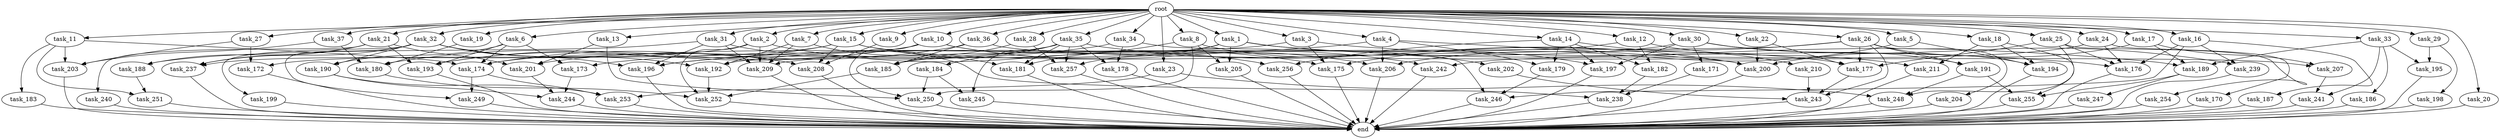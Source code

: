 digraph G {
  root [size="0.000000"];
  task_1 [size="10.240000"];
  task_2 [size="10.240000"];
  task_3 [size="10.240000"];
  task_4 [size="10.240000"];
  task_5 [size="10.240000"];
  task_6 [size="10.240000"];
  task_7 [size="10.240000"];
  task_8 [size="10.240000"];
  task_9 [size="10.240000"];
  task_10 [size="10.240000"];
  task_11 [size="10.240000"];
  task_12 [size="10.240000"];
  task_13 [size="10.240000"];
  task_14 [size="10.240000"];
  task_15 [size="10.240000"];
  task_16 [size="10.240000"];
  task_17 [size="10.240000"];
  task_18 [size="10.240000"];
  task_19 [size="10.240000"];
  task_20 [size="10.240000"];
  task_21 [size="10.240000"];
  task_22 [size="10.240000"];
  task_23 [size="10.240000"];
  task_24 [size="10.240000"];
  task_25 [size="10.240000"];
  task_26 [size="10.240000"];
  task_27 [size="10.240000"];
  task_28 [size="10.240000"];
  task_29 [size="10.240000"];
  task_30 [size="10.240000"];
  task_31 [size="10.240000"];
  task_32 [size="10.240000"];
  task_33 [size="10.240000"];
  task_34 [size="10.240000"];
  task_35 [size="10.240000"];
  task_36 [size="10.240000"];
  task_37 [size="10.240000"];
  task_170 [size="4209067950.080000"];
  task_171 [size="343597383.680000"];
  task_172 [size="9363028705.280001"];
  task_173 [size="3865470566.400000"];
  task_174 [size="12283606466.559999"];
  task_175 [size="9878424780.800001"];
  task_176 [size="7129645711.360001"];
  task_177 [size="4638564679.680000"];
  task_178 [size="4466765987.840000"];
  task_179 [size="4552665333.760000"];
  task_180 [size="12197707120.639999"];
  task_181 [size="12111807774.719999"];
  task_182 [size="5583457484.800000"];
  task_183 [size="2147483648.000000"];
  task_184 [size="1374389534.720000"];
  task_185 [size="5239860101.120000"];
  task_186 [size="2147483648.000000"];
  task_187 [size="773094113.280000"];
  task_188 [size="6871947673.600000"];
  task_189 [size="12111807774.719999"];
  task_190 [size="4982162063.360000"];
  task_191 [size="2491081031.680000"];
  task_192 [size="6700148981.760000"];
  task_193 [size="14001593384.960001"];
  task_194 [size="12111807774.719999"];
  task_195 [size="10737418240.000000"];
  task_196 [size="7301444403.200000"];
  task_197 [size="13142599925.760000"];
  task_198 [size="8589934592.000000"];
  task_199 [size="4209067950.080000"];
  task_200 [size="3435973836.800000"];
  task_201 [size="6614249635.840000"];
  task_202 [size="8589934592.000000"];
  task_203 [size="13829794693.120001"];
  task_204 [size="2147483648.000000"];
  task_205 [size="17179869184.000000"];
  task_206 [size="15891378995.200001"];
  task_207 [size="2147483648.000000"];
  task_208 [size="7129645711.360001"];
  task_209 [size="12627203850.240000"];
  task_210 [size="4209067950.080000"];
  task_211 [size="2748779069.440000"];
  task_237 [size="16664473108.480000"];
  task_238 [size="14173392076.800001"];
  task_239 [size="1116691496.960000"];
  task_240 [size="5497558138.880000"];
  task_241 [size="9105330667.520000"];
  task_242 [size="11166914969.600000"];
  task_243 [size="14946486190.080000"];
  task_244 [size="17952963297.279999"];
  task_245 [size="5583457484.800000"];
  task_246 [size="4638564679.680000"];
  task_247 [size="3092376453.120000"];
  task_248 [size="7215545057.280000"];
  task_249 [size="8418135900.160000"];
  task_250 [size="20100446945.279999"];
  task_251 [size="5239860101.120000"];
  task_252 [size="16664473108.480000"];
  task_253 [size="11510512353.280001"];
  task_254 [size="1374389534.720000"];
  task_255 [size="9964324126.719999"];
  task_256 [size="4982162063.360000"];
  task_257 [size="13056700579.840000"];
  end [size="0.000000"];

  root -> task_1 [size="1.000000"];
  root -> task_2 [size="1.000000"];
  root -> task_3 [size="1.000000"];
  root -> task_4 [size="1.000000"];
  root -> task_5 [size="1.000000"];
  root -> task_6 [size="1.000000"];
  root -> task_7 [size="1.000000"];
  root -> task_8 [size="1.000000"];
  root -> task_9 [size="1.000000"];
  root -> task_10 [size="1.000000"];
  root -> task_11 [size="1.000000"];
  root -> task_12 [size="1.000000"];
  root -> task_13 [size="1.000000"];
  root -> task_14 [size="1.000000"];
  root -> task_15 [size="1.000000"];
  root -> task_16 [size="1.000000"];
  root -> task_17 [size="1.000000"];
  root -> task_18 [size="1.000000"];
  root -> task_19 [size="1.000000"];
  root -> task_20 [size="1.000000"];
  root -> task_21 [size="1.000000"];
  root -> task_22 [size="1.000000"];
  root -> task_23 [size="1.000000"];
  root -> task_24 [size="1.000000"];
  root -> task_25 [size="1.000000"];
  root -> task_26 [size="1.000000"];
  root -> task_27 [size="1.000000"];
  root -> task_28 [size="1.000000"];
  root -> task_29 [size="1.000000"];
  root -> task_30 [size="1.000000"];
  root -> task_31 [size="1.000000"];
  root -> task_32 [size="1.000000"];
  root -> task_33 [size="1.000000"];
  root -> task_34 [size="1.000000"];
  root -> task_35 [size="1.000000"];
  root -> task_36 [size="1.000000"];
  root -> task_37 [size="1.000000"];
  task_1 -> task_174 [size="838860800.000000"];
  task_1 -> task_189 [size="838860800.000000"];
  task_1 -> task_197 [size="838860800.000000"];
  task_1 -> task_205 [size="838860800.000000"];
  task_1 -> task_257 [size="838860800.000000"];
  task_2 -> task_175 [size="679477248.000000"];
  task_2 -> task_209 [size="679477248.000000"];
  task_2 -> task_237 [size="679477248.000000"];
  task_2 -> task_252 [size="679477248.000000"];
  task_3 -> task_175 [size="75497472.000000"];
  task_3 -> task_176 [size="75497472.000000"];
  task_3 -> task_201 [size="75497472.000000"];
  task_4 -> task_179 [size="33554432.000000"];
  task_4 -> task_196 [size="33554432.000000"];
  task_4 -> task_200 [size="33554432.000000"];
  task_4 -> task_206 [size="33554432.000000"];
  task_5 -> task_194 [size="838860800.000000"];
  task_5 -> task_206 [size="838860800.000000"];
  task_6 -> task_173 [size="75497472.000000"];
  task_6 -> task_174 [size="75497472.000000"];
  task_6 -> task_190 [size="75497472.000000"];
  task_6 -> task_193 [size="75497472.000000"];
  task_7 -> task_181 [size="209715200.000000"];
  task_7 -> task_192 [size="209715200.000000"];
  task_7 -> task_209 [size="209715200.000000"];
  task_8 -> task_181 [size="838860800.000000"];
  task_8 -> task_202 [size="838860800.000000"];
  task_8 -> task_205 [size="838860800.000000"];
  task_8 -> task_250 [size="838860800.000000"];
  task_9 -> task_208 [size="209715200.000000"];
  task_10 -> task_180 [size="679477248.000000"];
  task_10 -> task_193 [size="679477248.000000"];
  task_10 -> task_206 [size="679477248.000000"];
  task_10 -> task_242 [size="679477248.000000"];
  task_10 -> task_250 [size="679477248.000000"];
  task_11 -> task_174 [size="209715200.000000"];
  task_11 -> task_183 [size="209715200.000000"];
  task_11 -> task_203 [size="209715200.000000"];
  task_11 -> task_251 [size="209715200.000000"];
  task_12 -> task_182 [size="134217728.000000"];
  task_12 -> task_185 [size="134217728.000000"];
  task_12 -> task_211 [size="134217728.000000"];
  task_13 -> task_201 [size="33554432.000000"];
  task_13 -> task_250 [size="33554432.000000"];
  task_14 -> task_179 [size="411041792.000000"];
  task_14 -> task_182 [size="411041792.000000"];
  task_14 -> task_197 [size="411041792.000000"];
  task_14 -> task_210 [size="411041792.000000"];
  task_14 -> task_256 [size="411041792.000000"];
  task_15 -> task_172 [size="75497472.000000"];
  task_15 -> task_177 [size="75497472.000000"];
  task_15 -> task_193 [size="75497472.000000"];
  task_15 -> task_208 [size="75497472.000000"];
  task_15 -> task_256 [size="75497472.000000"];
  task_16 -> task_176 [size="75497472.000000"];
  task_16 -> task_187 [size="75497472.000000"];
  task_16 -> task_239 [size="75497472.000000"];
  task_16 -> task_246 [size="75497472.000000"];
  task_17 -> task_189 [size="134217728.000000"];
  task_17 -> task_200 [size="134217728.000000"];
  task_17 -> task_207 [size="134217728.000000"];
  task_18 -> task_194 [size="134217728.000000"];
  task_18 -> task_211 [size="134217728.000000"];
  task_18 -> task_255 [size="134217728.000000"];
  task_19 -> task_180 [size="209715200.000000"];
  task_20 -> end [size="1.000000"];
  task_21 -> task_188 [size="536870912.000000"];
  task_21 -> task_193 [size="536870912.000000"];
  task_21 -> task_201 [size="536870912.000000"];
  task_21 -> task_237 [size="536870912.000000"];
  task_21 -> task_240 [size="536870912.000000"];
  task_22 -> task_177 [size="33554432.000000"];
  task_22 -> task_200 [size="33554432.000000"];
  task_23 -> task_248 [size="33554432.000000"];
  task_23 -> task_253 [size="33554432.000000"];
  task_24 -> task_170 [size="411041792.000000"];
  task_24 -> task_176 [size="411041792.000000"];
  task_24 -> task_242 [size="411041792.000000"];
  task_25 -> task_176 [size="134217728.000000"];
  task_25 -> task_177 [size="134217728.000000"];
  task_25 -> task_248 [size="134217728.000000"];
  task_25 -> task_254 [size="134217728.000000"];
  task_26 -> task_175 [size="209715200.000000"];
  task_26 -> task_177 [size="209715200.000000"];
  task_26 -> task_191 [size="209715200.000000"];
  task_26 -> task_194 [size="209715200.000000"];
  task_26 -> task_204 [size="209715200.000000"];
  task_26 -> task_209 [size="209715200.000000"];
  task_26 -> task_243 [size="209715200.000000"];
  task_27 -> task_172 [size="838860800.000000"];
  task_27 -> task_203 [size="838860800.000000"];
  task_28 -> task_185 [size="301989888.000000"];
  task_28 -> task_257 [size="301989888.000000"];
  task_29 -> task_195 [size="838860800.000000"];
  task_29 -> task_198 [size="838860800.000000"];
  task_30 -> task_171 [size="33554432.000000"];
  task_30 -> task_191 [size="33554432.000000"];
  task_30 -> task_192 [size="33554432.000000"];
  task_30 -> task_197 [size="33554432.000000"];
  task_30 -> task_239 [size="33554432.000000"];
  task_31 -> task_188 [size="134217728.000000"];
  task_31 -> task_196 [size="134217728.000000"];
  task_31 -> task_209 [size="134217728.000000"];
  task_31 -> task_238 [size="134217728.000000"];
  task_32 -> task_190 [size="411041792.000000"];
  task_32 -> task_192 [size="411041792.000000"];
  task_32 -> task_196 [size="411041792.000000"];
  task_32 -> task_199 [size="411041792.000000"];
  task_32 -> task_208 [size="411041792.000000"];
  task_32 -> task_237 [size="411041792.000000"];
  task_32 -> task_249 [size="411041792.000000"];
  task_33 -> task_186 [size="209715200.000000"];
  task_33 -> task_189 [size="209715200.000000"];
  task_33 -> task_195 [size="209715200.000000"];
  task_33 -> task_241 [size="209715200.000000"];
  task_34 -> task_173 [size="301989888.000000"];
  task_34 -> task_178 [size="301989888.000000"];
  task_34 -> task_246 [size="301989888.000000"];
  task_35 -> task_178 [size="134217728.000000"];
  task_35 -> task_181 [size="134217728.000000"];
  task_35 -> task_184 [size="134217728.000000"];
  task_35 -> task_196 [size="134217728.000000"];
  task_35 -> task_200 [size="134217728.000000"];
  task_35 -> task_245 [size="134217728.000000"];
  task_35 -> task_257 [size="134217728.000000"];
  task_36 -> task_174 [size="75497472.000000"];
  task_36 -> task_185 [size="75497472.000000"];
  task_36 -> task_207 [size="75497472.000000"];
  task_37 -> task_180 [size="301989888.000000"];
  task_37 -> task_203 [size="301989888.000000"];
  task_170 -> end [size="1.000000"];
  task_171 -> task_238 [size="411041792.000000"];
  task_172 -> end [size="1.000000"];
  task_173 -> task_244 [size="536870912.000000"];
  task_174 -> task_249 [size="411041792.000000"];
  task_174 -> task_253 [size="411041792.000000"];
  task_175 -> end [size="1.000000"];
  task_176 -> end [size="1.000000"];
  task_177 -> task_243 [size="536870912.000000"];
  task_178 -> end [size="1.000000"];
  task_179 -> task_246 [size="75497472.000000"];
  task_180 -> task_252 [size="75497472.000000"];
  task_181 -> end [size="1.000000"];
  task_182 -> task_238 [size="838860800.000000"];
  task_183 -> end [size="1.000000"];
  task_184 -> task_245 [size="411041792.000000"];
  task_184 -> task_250 [size="411041792.000000"];
  task_185 -> task_252 [size="838860800.000000"];
  task_186 -> end [size="1.000000"];
  task_187 -> end [size="1.000000"];
  task_188 -> task_251 [size="301989888.000000"];
  task_189 -> task_247 [size="301989888.000000"];
  task_189 -> task_255 [size="301989888.000000"];
  task_190 -> task_244 [size="679477248.000000"];
  task_190 -> task_253 [size="679477248.000000"];
  task_191 -> task_248 [size="536870912.000000"];
  task_191 -> task_255 [size="536870912.000000"];
  task_192 -> task_252 [size="33554432.000000"];
  task_193 -> end [size="1.000000"];
  task_194 -> end [size="1.000000"];
  task_195 -> end [size="1.000000"];
  task_196 -> end [size="1.000000"];
  task_197 -> end [size="1.000000"];
  task_198 -> end [size="1.000000"];
  task_199 -> end [size="1.000000"];
  task_200 -> end [size="1.000000"];
  task_201 -> task_244 [size="536870912.000000"];
  task_202 -> task_243 [size="33554432.000000"];
  task_203 -> end [size="1.000000"];
  task_204 -> end [size="1.000000"];
  task_205 -> end [size="1.000000"];
  task_206 -> end [size="1.000000"];
  task_207 -> task_241 [size="679477248.000000"];
  task_208 -> end [size="1.000000"];
  task_209 -> end [size="1.000000"];
  task_210 -> task_243 [size="679477248.000000"];
  task_211 -> end [size="1.000000"];
  task_237 -> end [size="1.000000"];
  task_238 -> end [size="1.000000"];
  task_239 -> end [size="1.000000"];
  task_240 -> end [size="1.000000"];
  task_241 -> end [size="1.000000"];
  task_242 -> end [size="1.000000"];
  task_243 -> end [size="1.000000"];
  task_244 -> end [size="1.000000"];
  task_245 -> end [size="1.000000"];
  task_246 -> end [size="1.000000"];
  task_247 -> end [size="1.000000"];
  task_248 -> end [size="1.000000"];
  task_249 -> end [size="1.000000"];
  task_250 -> end [size="1.000000"];
  task_251 -> end [size="1.000000"];
  task_252 -> end [size="1.000000"];
  task_253 -> end [size="1.000000"];
  task_254 -> end [size="1.000000"];
  task_255 -> end [size="1.000000"];
  task_256 -> end [size="1.000000"];
  task_257 -> end [size="1.000000"];
}
